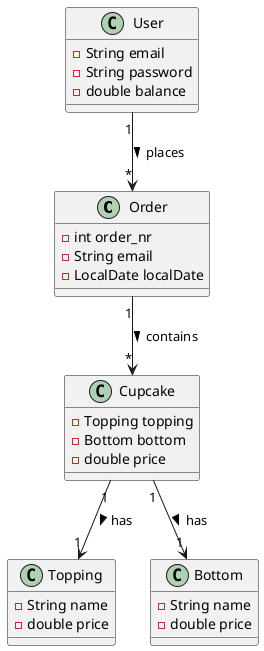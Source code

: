 @startuml
class Order {
    -int order_nr
    -String email
    -LocalDate localDate
}

class User {
    -String email
    -String password
    -double balance
}

class Cupcake {
    -Topping topping
    -Bottom bottom
    -double price
}

class Topping {
    -String name
    -double price
}

class Bottom {
    -String name
    -double price
}

User "1" --> "*" Order : places >
Order "1" --> "*" Cupcake : contains >
Cupcake "1" --> "1" Topping : has >
Cupcake "1" --> "1" Bottom : has >
@enduml
